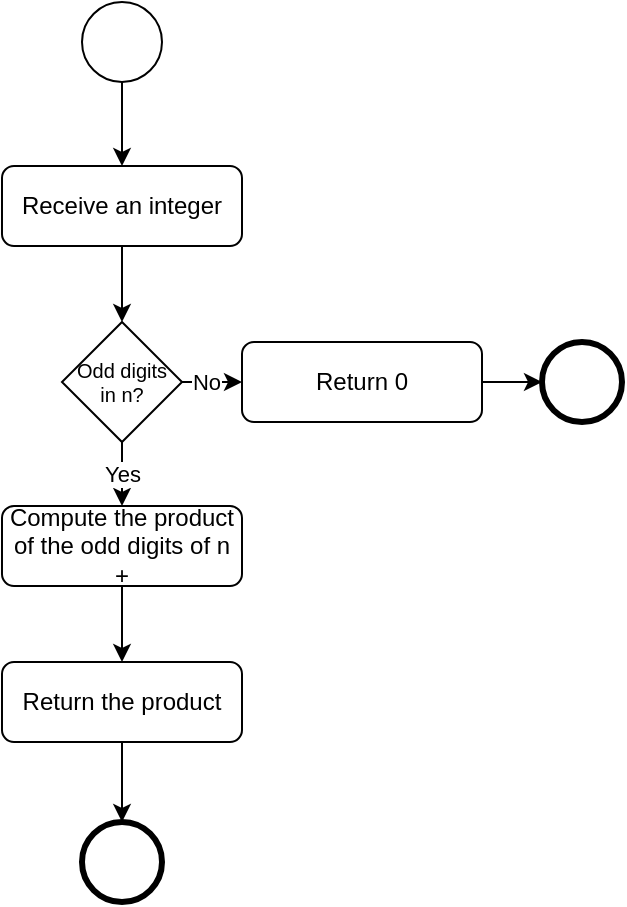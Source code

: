 <mxfile version="25.0.1">
  <diagram name="Page-1" id="gcOh2L13ghurHqlArtQZ">
    <mxGraphModel dx="816" dy="480" grid="1" gridSize="10" guides="1" tooltips="1" connect="1" arrows="1" fold="1" page="1" pageScale="1" pageWidth="827" pageHeight="1169" background="#ffffff" math="0" shadow="0">
      <root>
        <mxCell id="0" />
        <mxCell id="1" parent="0" />
        <mxCell id="uvgIFms-rv46Gu-G6dfy-30" style="edgeStyle=orthogonalEdgeStyle;rounded=0;orthogonalLoop=1;jettySize=auto;html=1;exitX=0.5;exitY=1;exitDx=0;exitDy=0;entryX=0.5;entryY=0;entryDx=0;entryDy=0;" edge="1" parent="1" source="VRNMHvbQ2h5_KSJw3uvR-1" target="uvgIFms-rv46Gu-G6dfy-21">
          <mxGeometry relative="1" as="geometry" />
        </mxCell>
        <mxCell id="VRNMHvbQ2h5_KSJw3uvR-1" value="" style="ellipse;whiteSpace=wrap;html=1;aspect=fixed;" parent="1" vertex="1">
          <mxGeometry x="280" y="200" width="40" height="40" as="geometry" />
        </mxCell>
        <mxCell id="uvgIFms-rv46Gu-G6dfy-81" style="edgeStyle=orthogonalEdgeStyle;rounded=0;orthogonalLoop=1;jettySize=auto;html=1;exitX=0.5;exitY=1;exitDx=0;exitDy=0;entryX=0.5;entryY=0;entryDx=0;entryDy=0;" edge="1" parent="1" source="uvgIFms-rv46Gu-G6dfy-21" target="uvgIFms-rv46Gu-G6dfy-80">
          <mxGeometry relative="1" as="geometry" />
        </mxCell>
        <mxCell id="uvgIFms-rv46Gu-G6dfy-21" value="Receive an integer" style="rounded=1;whiteSpace=wrap;html=1;" vertex="1" parent="1">
          <mxGeometry x="240" y="282" width="120" height="40" as="geometry" />
        </mxCell>
        <mxCell id="uvgIFms-rv46Gu-G6dfy-28" value="" style="ellipse;whiteSpace=wrap;html=1;aspect=fixed;strokeWidth=3;" vertex="1" parent="1">
          <mxGeometry x="280" y="610" width="40" height="40" as="geometry" />
        </mxCell>
        <mxCell id="uvgIFms-rv46Gu-G6dfy-84" style="edgeStyle=orthogonalEdgeStyle;rounded=0;orthogonalLoop=1;jettySize=auto;html=1;exitX=0.5;exitY=1;exitDx=0;exitDy=0;entryX=0.5;entryY=0;entryDx=0;entryDy=0;" edge="1" parent="1" source="uvgIFms-rv46Gu-G6dfy-74" target="uvgIFms-rv46Gu-G6dfy-83">
          <mxGeometry relative="1" as="geometry" />
        </mxCell>
        <mxCell id="uvgIFms-rv46Gu-G6dfy-74" value="Compute the product of the odd digits of n&lt;div&gt;+&lt;/div&gt;" style="rounded=1;whiteSpace=wrap;html=1;" vertex="1" parent="1">
          <mxGeometry x="240" y="452" width="120" height="40" as="geometry" />
        </mxCell>
        <mxCell id="uvgIFms-rv46Gu-G6dfy-82" value="Yes" style="edgeStyle=orthogonalEdgeStyle;rounded=0;orthogonalLoop=1;jettySize=auto;html=1;exitX=0.5;exitY=1;exitDx=0;exitDy=0;entryX=0.5;entryY=0;entryDx=0;entryDy=0;" edge="1" parent="1" source="uvgIFms-rv46Gu-G6dfy-80" target="uvgIFms-rv46Gu-G6dfy-74">
          <mxGeometry x="-0.009" relative="1" as="geometry">
            <mxPoint as="offset" />
          </mxGeometry>
        </mxCell>
        <mxCell id="uvgIFms-rv46Gu-G6dfy-88" style="edgeStyle=orthogonalEdgeStyle;rounded=0;orthogonalLoop=1;jettySize=auto;html=1;exitX=1;exitY=0.5;exitDx=0;exitDy=0;entryX=0;entryY=0.5;entryDx=0;entryDy=0;" edge="1" parent="1" source="uvgIFms-rv46Gu-G6dfy-80" target="uvgIFms-rv46Gu-G6dfy-87">
          <mxGeometry relative="1" as="geometry" />
        </mxCell>
        <mxCell id="uvgIFms-rv46Gu-G6dfy-90" value="No" style="edgeLabel;html=1;align=center;verticalAlign=middle;resizable=0;points=[];" vertex="1" connectable="0" parent="uvgIFms-rv46Gu-G6dfy-88">
          <mxGeometry x="-0.756" relative="1" as="geometry">
            <mxPoint x="8" as="offset" />
          </mxGeometry>
        </mxCell>
        <mxCell id="uvgIFms-rv46Gu-G6dfy-80" value="Odd digits&lt;div&gt;in n?&lt;/div&gt;" style="rhombus;whiteSpace=wrap;html=1;fontSize=10;" vertex="1" parent="1">
          <mxGeometry x="270" y="360" width="60" height="60" as="geometry" />
        </mxCell>
        <mxCell id="uvgIFms-rv46Gu-G6dfy-85" style="edgeStyle=orthogonalEdgeStyle;rounded=0;orthogonalLoop=1;jettySize=auto;html=1;exitX=0.5;exitY=1;exitDx=0;exitDy=0;entryX=0.5;entryY=0;entryDx=0;entryDy=0;" edge="1" parent="1" source="uvgIFms-rv46Gu-G6dfy-83" target="uvgIFms-rv46Gu-G6dfy-28">
          <mxGeometry relative="1" as="geometry" />
        </mxCell>
        <mxCell id="uvgIFms-rv46Gu-G6dfy-83" value="Return the product" style="rounded=1;whiteSpace=wrap;html=1;" vertex="1" parent="1">
          <mxGeometry x="240" y="530" width="120" height="40" as="geometry" />
        </mxCell>
        <mxCell id="uvgIFms-rv46Gu-G6dfy-86" value="" style="ellipse;whiteSpace=wrap;html=1;aspect=fixed;strokeWidth=3;" vertex="1" parent="1">
          <mxGeometry x="510" y="370" width="40" height="40" as="geometry" />
        </mxCell>
        <mxCell id="uvgIFms-rv46Gu-G6dfy-89" style="edgeStyle=orthogonalEdgeStyle;rounded=0;orthogonalLoop=1;jettySize=auto;html=1;exitX=1;exitY=0.5;exitDx=0;exitDy=0;entryX=0;entryY=0.5;entryDx=0;entryDy=0;" edge="1" parent="1" source="uvgIFms-rv46Gu-G6dfy-87" target="uvgIFms-rv46Gu-G6dfy-86">
          <mxGeometry relative="1" as="geometry" />
        </mxCell>
        <mxCell id="uvgIFms-rv46Gu-G6dfy-87" value="Return 0" style="rounded=1;whiteSpace=wrap;html=1;" vertex="1" parent="1">
          <mxGeometry x="360" y="370" width="120" height="40" as="geometry" />
        </mxCell>
      </root>
    </mxGraphModel>
  </diagram>
</mxfile>
